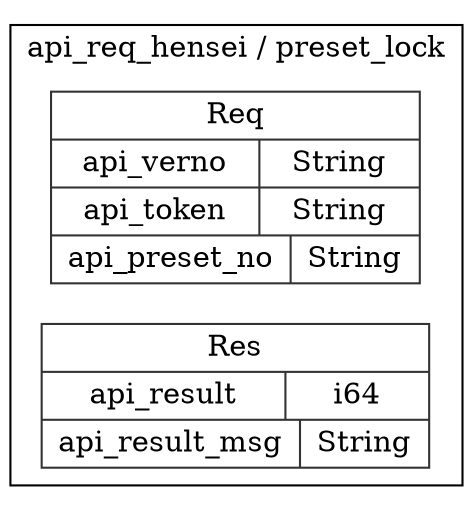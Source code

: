 digraph {
  rankdir=LR;
  subgraph cluster_0 {
    label="api_req_hensei / preset_lock";
    node [style="filled", color=white, style="solid", color=gray20];
    api_req_hensei__preset_lock__Req [label="<Req> Req  | { api_verno | <api_verno> String } | { api_token | <api_token> String } | { api_preset_no | <api_preset_no> String }", shape=record];
    api_req_hensei__preset_lock__Res [label="<Res> Res  | { api_result | <api_result> i64 } | { api_result_msg | <api_result_msg> String }", shape=record];
  }
}
